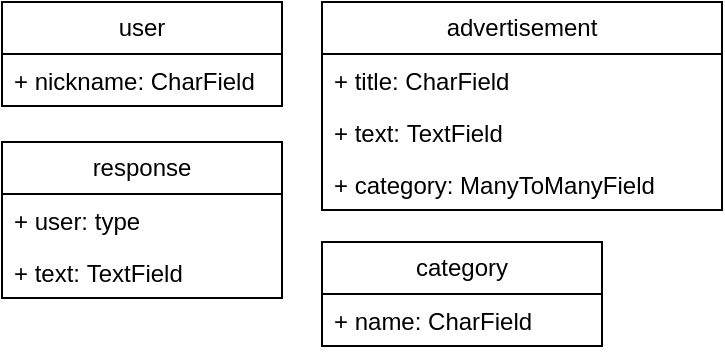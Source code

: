 <mxfile version="22.0.6" type="github">
  <diagram name="Страница — 1" id="lAQzqIMyiIp8rEZqCLvA">
    <mxGraphModel dx="819" dy="429" grid="1" gridSize="10" guides="1" tooltips="1" connect="1" arrows="1" fold="1" page="1" pageScale="1" pageWidth="827" pageHeight="1169" math="0" shadow="0">
      <root>
        <mxCell id="0" />
        <mxCell id="1" parent="0" />
        <mxCell id="o17RuO-I7c9LC8YB33Ji-34" value="advertisement" style="swimlane;fontStyle=0;childLayout=stackLayout;horizontal=1;startSize=26;fillColor=none;horizontalStack=0;resizeParent=1;resizeParentMax=0;resizeLast=0;collapsible=1;marginBottom=0;whiteSpace=wrap;html=1;" vertex="1" parent="1">
          <mxGeometry x="440" y="240" width="200" height="104" as="geometry" />
        </mxCell>
        <mxCell id="o17RuO-I7c9LC8YB33Ji-35" value="+ title:&amp;nbsp;CharField" style="text;strokeColor=none;fillColor=none;align=left;verticalAlign=top;spacingLeft=4;spacingRight=4;overflow=hidden;rotatable=0;points=[[0,0.5],[1,0.5]];portConstraint=eastwest;whiteSpace=wrap;html=1;" vertex="1" parent="o17RuO-I7c9LC8YB33Ji-34">
          <mxGeometry y="26" width="200" height="26" as="geometry" />
        </mxCell>
        <mxCell id="o17RuO-I7c9LC8YB33Ji-36" value="+ text:&amp;nbsp;TextField" style="text;strokeColor=none;fillColor=none;align=left;verticalAlign=top;spacingLeft=4;spacingRight=4;overflow=hidden;rotatable=0;points=[[0,0.5],[1,0.5]];portConstraint=eastwest;whiteSpace=wrap;html=1;" vertex="1" parent="o17RuO-I7c9LC8YB33Ji-34">
          <mxGeometry y="52" width="200" height="26" as="geometry" />
        </mxCell>
        <mxCell id="o17RuO-I7c9LC8YB33Ji-39" value="+ category: ManyToManyField" style="text;strokeColor=none;fillColor=none;align=left;verticalAlign=top;spacingLeft=4;spacingRight=4;overflow=hidden;rotatable=0;points=[[0,0.5],[1,0.5]];portConstraint=eastwest;whiteSpace=wrap;html=1;" vertex="1" parent="o17RuO-I7c9LC8YB33Ji-34">
          <mxGeometry y="78" width="200" height="26" as="geometry" />
        </mxCell>
        <mxCell id="o17RuO-I7c9LC8YB33Ji-38" value="user" style="swimlane;fontStyle=0;childLayout=stackLayout;horizontal=1;startSize=26;fillColor=none;horizontalStack=0;resizeParent=1;resizeParentMax=0;resizeLast=0;collapsible=1;marginBottom=0;whiteSpace=wrap;html=1;" vertex="1" parent="1">
          <mxGeometry x="280" y="240" width="140" height="52" as="geometry" />
        </mxCell>
        <mxCell id="o17RuO-I7c9LC8YB33Ji-46" value="+ nickname: CharField" style="text;strokeColor=none;fillColor=none;align=left;verticalAlign=top;spacingLeft=4;spacingRight=4;overflow=hidden;rotatable=0;points=[[0,0.5],[1,0.5]];portConstraint=eastwest;whiteSpace=wrap;html=1;" vertex="1" parent="o17RuO-I7c9LC8YB33Ji-38">
          <mxGeometry y="26" width="140" height="26" as="geometry" />
        </mxCell>
        <mxCell id="o17RuO-I7c9LC8YB33Ji-41" value="response" style="swimlane;fontStyle=0;childLayout=stackLayout;horizontal=1;startSize=26;fillColor=none;horizontalStack=0;resizeParent=1;resizeParentMax=0;resizeLast=0;collapsible=1;marginBottom=0;whiteSpace=wrap;html=1;" vertex="1" parent="1">
          <mxGeometry x="280" y="310" width="140" height="78" as="geometry" />
        </mxCell>
        <mxCell id="o17RuO-I7c9LC8YB33Ji-45" value="+ user: type" style="text;strokeColor=none;fillColor=none;align=left;verticalAlign=top;spacingLeft=4;spacingRight=4;overflow=hidden;rotatable=0;points=[[0,0.5],[1,0.5]];portConstraint=eastwest;whiteSpace=wrap;html=1;" vertex="1" parent="o17RuO-I7c9LC8YB33Ji-41">
          <mxGeometry y="26" width="140" height="26" as="geometry" />
        </mxCell>
        <mxCell id="o17RuO-I7c9LC8YB33Ji-42" value="+ text:&amp;nbsp;TextField" style="text;strokeColor=none;fillColor=none;align=left;verticalAlign=top;spacingLeft=4;spacingRight=4;overflow=hidden;rotatable=0;points=[[0,0.5],[1,0.5]];portConstraint=eastwest;whiteSpace=wrap;html=1;" vertex="1" parent="o17RuO-I7c9LC8YB33Ji-41">
          <mxGeometry y="52" width="140" height="26" as="geometry" />
        </mxCell>
        <mxCell id="o17RuO-I7c9LC8YB33Ji-43" value="category" style="swimlane;fontStyle=0;childLayout=stackLayout;horizontal=1;startSize=26;fillColor=none;horizontalStack=0;resizeParent=1;resizeParentMax=0;resizeLast=0;collapsible=1;marginBottom=0;whiteSpace=wrap;html=1;" vertex="1" parent="1">
          <mxGeometry x="440" y="360" width="140" height="52" as="geometry" />
        </mxCell>
        <mxCell id="o17RuO-I7c9LC8YB33Ji-44" value="+ name:&amp;nbsp;CharField" style="text;strokeColor=none;fillColor=none;align=left;verticalAlign=top;spacingLeft=4;spacingRight=4;overflow=hidden;rotatable=0;points=[[0,0.5],[1,0.5]];portConstraint=eastwest;whiteSpace=wrap;html=1;" vertex="1" parent="o17RuO-I7c9LC8YB33Ji-43">
          <mxGeometry y="26" width="140" height="26" as="geometry" />
        </mxCell>
      </root>
    </mxGraphModel>
  </diagram>
</mxfile>
